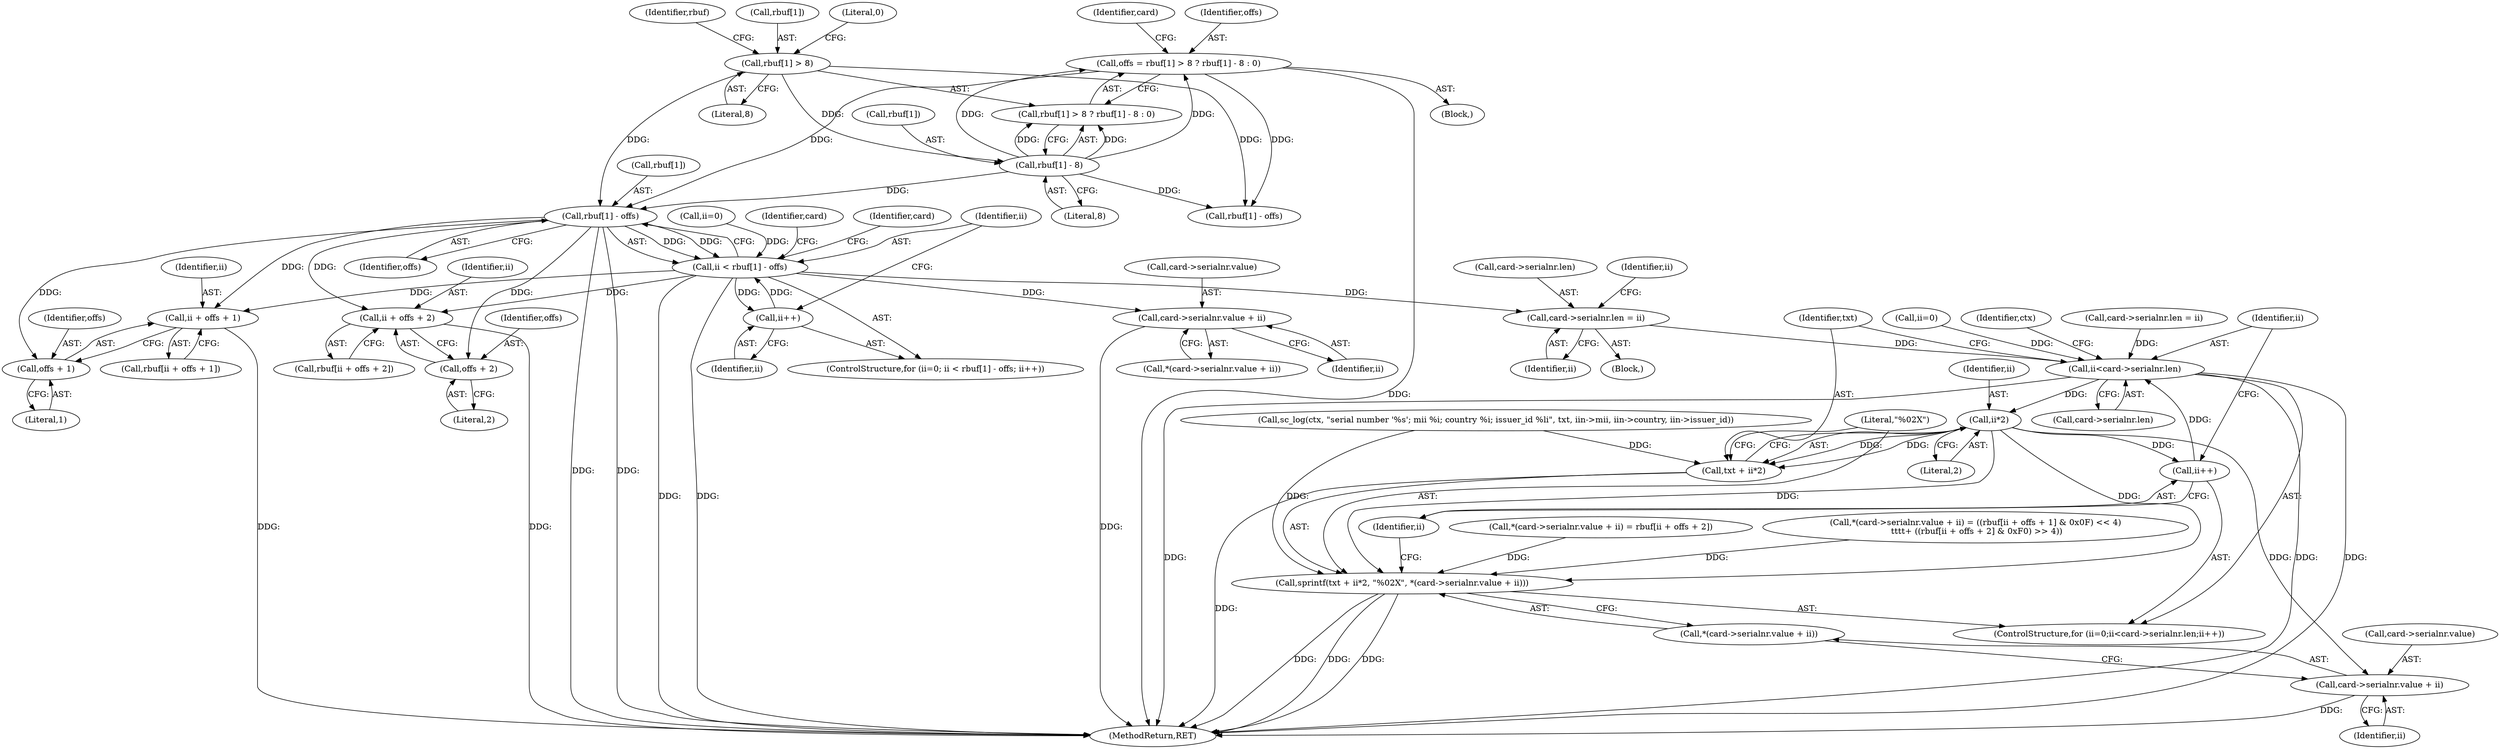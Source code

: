 digraph "1_OpenSC_8fe377e93b4b56060e5bbfb6f3142ceaeca744fa_10@array" {
"1000320" [label="(Call,rbuf[1] - offs)"];
"1000301" [label="(Call,rbuf[1] - 8)"];
"1000296" [label="(Call,rbuf[1] > 8)"];
"1000293" [label="(Call,offs = rbuf[1] > 8 ? rbuf[1] - 8 : 0)"];
"1000318" [label="(Call,ii < rbuf[1] - offs)"];
"1000325" [label="(Call,ii++)"];
"1000329" [label="(Call,card->serialnr.value + ii)"];
"1000341" [label="(Call,ii + offs + 1)"];
"1000352" [label="(Call,ii + offs + 2)"];
"1000359" [label="(Call,card->serialnr.len = ii)"];
"1000411" [label="(Call,ii<card->serialnr.len)"];
"1000423" [label="(Call,ii*2)"];
"1000418" [label="(Call,ii++)"];
"1000420" [label="(Call,sprintf(txt + ii*2, \"%02X\", *(card->serialnr.value + ii)))"];
"1000421" [label="(Call,txt + ii*2)"];
"1000428" [label="(Call,card->serialnr.value + ii)"];
"1000343" [label="(Call,offs + 1)"];
"1000354" [label="(Call,offs + 2)"];
"1000423" [label="(Call,ii*2)"];
"1000300" [label="(Literal,8)"];
"1000354" [label="(Call,offs + 2)"];
"1000324" [label="(Identifier,offs)"];
"1000374" [label="(Call,rbuf[1] - offs)"];
"1000397" [label="(Call,card->serialnr.len = ii)"];
"1000295" [label="(Call,rbuf[1] > 8 ? rbuf[1] - 8 : 0)"];
"1000352" [label="(Call,ii + offs + 2)"];
"1000342" [label="(Identifier,ii)"];
"1000302" [label="(Call,rbuf[1])"];
"1000422" [label="(Identifier,txt)"];
"1000326" [label="(Identifier,ii)"];
"1000424" [label="(Identifier,ii)"];
"1000365" [label="(Identifier,ii)"];
"1000320" [label="(Call,rbuf[1] - offs)"];
"1000294" [label="(Identifier,offs)"];
"1000315" [label="(Call,ii=0)"];
"1000303" [label="(Identifier,rbuf)"];
"1000413" [label="(Call,card->serialnr.len)"];
"1000425" [label="(Literal,2)"];
"1000328" [label="(Call,*(card->serialnr.value + ii))"];
"1000360" [label="(Call,card->serialnr.len)"];
"1000297" [label="(Call,rbuf[1])"];
"1000435" [label="(Call,sc_log(ctx, \"serial number '%s'; mii %i; country %i; issuer_id %li\", txt, iin->mii, iin->country, iin->issuer_id))"];
"1000296" [label="(Call,rbuf[1] > 8)"];
"1000339" [label="(Call,rbuf[ii + offs + 1])"];
"1000418" [label="(Call,ii++)"];
"1000314" [label="(ControlStructure,for (ii=0; ii < rbuf[1] - offs; ii++))"];
"1000407" [label="(ControlStructure,for (ii=0;ii<card->serialnr.len;ii++))"];
"1000330" [label="(Call,card->serialnr.value)"];
"1000464" [label="(MethodReturn,RET)"];
"1000329" [label="(Call,card->serialnr.value + ii)"];
"1000345" [label="(Literal,1)"];
"1000318" [label="(Call,ii < rbuf[1] - offs)"];
"1000412" [label="(Identifier,ii)"];
"1000310" [label="(Identifier,card)"];
"1000419" [label="(Identifier,ii)"];
"1000426" [label="(Literal,\"%02X\")"];
"1000427" [label="(Call,*(card->serialnr.value + ii))"];
"1000350" [label="(Call,rbuf[ii + offs + 2])"];
"1000305" [label="(Literal,8)"];
"1000429" [label="(Call,card->serialnr.value)"];
"1000411" [label="(Call,ii<card->serialnr.len)"];
"1000381" [label="(Call,*(card->serialnr.value + ii) = rbuf[ii + offs + 2])"];
"1000341" [label="(Call,ii + offs + 1)"];
"1000359" [label="(Call,card->serialnr.len = ii)"];
"1000344" [label="(Identifier,offs)"];
"1000301" [label="(Call,rbuf[1] - 8)"];
"1000428" [label="(Call,card->serialnr.value + ii)"];
"1000327" [label="(Call,*(card->serialnr.value + ii) = ((rbuf[ii + offs + 1] & 0x0F) << 4)\n \t\t\t\t+ ((rbuf[ii + offs + 2] & 0xF0) >> 4))"];
"1000343" [label="(Call,offs + 1)"];
"1000313" [label="(Block,)"];
"1000335" [label="(Identifier,ii)"];
"1000408" [label="(Call,ii=0)"];
"1000325" [label="(Call,ii++)"];
"1000355" [label="(Identifier,offs)"];
"1000105" [label="(Block,)"];
"1000321" [label="(Call,rbuf[1])"];
"1000319" [label="(Identifier,ii)"];
"1000409" [label="(Identifier,ii)"];
"1000436" [label="(Identifier,ctx)"];
"1000420" [label="(Call,sprintf(txt + ii*2, \"%02X\", *(card->serialnr.value + ii)))"];
"1000353" [label="(Identifier,ii)"];
"1000332" [label="(Identifier,card)"];
"1000356" [label="(Literal,2)"];
"1000434" [label="(Identifier,ii)"];
"1000306" [label="(Literal,0)"];
"1000421" [label="(Call,txt + ii*2)"];
"1000362" [label="(Identifier,card)"];
"1000293" [label="(Call,offs = rbuf[1] > 8 ? rbuf[1] - 8 : 0)"];
"1000320" -> "1000318"  [label="AST: "];
"1000320" -> "1000324"  [label="CFG: "];
"1000321" -> "1000320"  [label="AST: "];
"1000324" -> "1000320"  [label="AST: "];
"1000318" -> "1000320"  [label="CFG: "];
"1000320" -> "1000464"  [label="DDG: "];
"1000320" -> "1000464"  [label="DDG: "];
"1000320" -> "1000318"  [label="DDG: "];
"1000320" -> "1000318"  [label="DDG: "];
"1000301" -> "1000320"  [label="DDG: "];
"1000296" -> "1000320"  [label="DDG: "];
"1000293" -> "1000320"  [label="DDG: "];
"1000320" -> "1000341"  [label="DDG: "];
"1000320" -> "1000343"  [label="DDG: "];
"1000320" -> "1000352"  [label="DDG: "];
"1000320" -> "1000354"  [label="DDG: "];
"1000301" -> "1000295"  [label="AST: "];
"1000301" -> "1000305"  [label="CFG: "];
"1000302" -> "1000301"  [label="AST: "];
"1000305" -> "1000301"  [label="AST: "];
"1000295" -> "1000301"  [label="CFG: "];
"1000301" -> "1000293"  [label="DDG: "];
"1000301" -> "1000293"  [label="DDG: "];
"1000301" -> "1000295"  [label="DDG: "];
"1000301" -> "1000295"  [label="DDG: "];
"1000296" -> "1000301"  [label="DDG: "];
"1000301" -> "1000374"  [label="DDG: "];
"1000296" -> "1000295"  [label="AST: "];
"1000296" -> "1000300"  [label="CFG: "];
"1000297" -> "1000296"  [label="AST: "];
"1000300" -> "1000296"  [label="AST: "];
"1000303" -> "1000296"  [label="CFG: "];
"1000306" -> "1000296"  [label="CFG: "];
"1000296" -> "1000374"  [label="DDG: "];
"1000293" -> "1000105"  [label="AST: "];
"1000293" -> "1000295"  [label="CFG: "];
"1000294" -> "1000293"  [label="AST: "];
"1000295" -> "1000293"  [label="AST: "];
"1000310" -> "1000293"  [label="CFG: "];
"1000293" -> "1000464"  [label="DDG: "];
"1000293" -> "1000374"  [label="DDG: "];
"1000318" -> "1000314"  [label="AST: "];
"1000319" -> "1000318"  [label="AST: "];
"1000332" -> "1000318"  [label="CFG: "];
"1000362" -> "1000318"  [label="CFG: "];
"1000318" -> "1000464"  [label="DDG: "];
"1000318" -> "1000464"  [label="DDG: "];
"1000325" -> "1000318"  [label="DDG: "];
"1000315" -> "1000318"  [label="DDG: "];
"1000318" -> "1000325"  [label="DDG: "];
"1000318" -> "1000329"  [label="DDG: "];
"1000318" -> "1000341"  [label="DDG: "];
"1000318" -> "1000352"  [label="DDG: "];
"1000318" -> "1000359"  [label="DDG: "];
"1000325" -> "1000314"  [label="AST: "];
"1000325" -> "1000326"  [label="CFG: "];
"1000326" -> "1000325"  [label="AST: "];
"1000319" -> "1000325"  [label="CFG: "];
"1000329" -> "1000328"  [label="AST: "];
"1000329" -> "1000335"  [label="CFG: "];
"1000330" -> "1000329"  [label="AST: "];
"1000335" -> "1000329"  [label="AST: "];
"1000328" -> "1000329"  [label="CFG: "];
"1000329" -> "1000464"  [label="DDG: "];
"1000341" -> "1000339"  [label="AST: "];
"1000341" -> "1000343"  [label="CFG: "];
"1000342" -> "1000341"  [label="AST: "];
"1000343" -> "1000341"  [label="AST: "];
"1000339" -> "1000341"  [label="CFG: "];
"1000341" -> "1000464"  [label="DDG: "];
"1000352" -> "1000350"  [label="AST: "];
"1000352" -> "1000354"  [label="CFG: "];
"1000353" -> "1000352"  [label="AST: "];
"1000354" -> "1000352"  [label="AST: "];
"1000350" -> "1000352"  [label="CFG: "];
"1000352" -> "1000464"  [label="DDG: "];
"1000359" -> "1000313"  [label="AST: "];
"1000359" -> "1000365"  [label="CFG: "];
"1000360" -> "1000359"  [label="AST: "];
"1000365" -> "1000359"  [label="AST: "];
"1000409" -> "1000359"  [label="CFG: "];
"1000359" -> "1000411"  [label="DDG: "];
"1000411" -> "1000407"  [label="AST: "];
"1000411" -> "1000413"  [label="CFG: "];
"1000412" -> "1000411"  [label="AST: "];
"1000413" -> "1000411"  [label="AST: "];
"1000422" -> "1000411"  [label="CFG: "];
"1000436" -> "1000411"  [label="CFG: "];
"1000411" -> "1000464"  [label="DDG: "];
"1000411" -> "1000464"  [label="DDG: "];
"1000411" -> "1000464"  [label="DDG: "];
"1000408" -> "1000411"  [label="DDG: "];
"1000418" -> "1000411"  [label="DDG: "];
"1000397" -> "1000411"  [label="DDG: "];
"1000411" -> "1000423"  [label="DDG: "];
"1000423" -> "1000421"  [label="AST: "];
"1000423" -> "1000425"  [label="CFG: "];
"1000424" -> "1000423"  [label="AST: "];
"1000425" -> "1000423"  [label="AST: "];
"1000421" -> "1000423"  [label="CFG: "];
"1000423" -> "1000418"  [label="DDG: "];
"1000423" -> "1000420"  [label="DDG: "];
"1000423" -> "1000420"  [label="DDG: "];
"1000423" -> "1000421"  [label="DDG: "];
"1000423" -> "1000421"  [label="DDG: "];
"1000423" -> "1000428"  [label="DDG: "];
"1000418" -> "1000407"  [label="AST: "];
"1000418" -> "1000419"  [label="CFG: "];
"1000419" -> "1000418"  [label="AST: "];
"1000412" -> "1000418"  [label="CFG: "];
"1000420" -> "1000407"  [label="AST: "];
"1000420" -> "1000427"  [label="CFG: "];
"1000421" -> "1000420"  [label="AST: "];
"1000426" -> "1000420"  [label="AST: "];
"1000427" -> "1000420"  [label="AST: "];
"1000419" -> "1000420"  [label="CFG: "];
"1000420" -> "1000464"  [label="DDG: "];
"1000420" -> "1000464"  [label="DDG: "];
"1000420" -> "1000464"  [label="DDG: "];
"1000435" -> "1000420"  [label="DDG: "];
"1000327" -> "1000420"  [label="DDG: "];
"1000381" -> "1000420"  [label="DDG: "];
"1000422" -> "1000421"  [label="AST: "];
"1000426" -> "1000421"  [label="CFG: "];
"1000421" -> "1000464"  [label="DDG: "];
"1000435" -> "1000421"  [label="DDG: "];
"1000428" -> "1000427"  [label="AST: "];
"1000428" -> "1000434"  [label="CFG: "];
"1000429" -> "1000428"  [label="AST: "];
"1000434" -> "1000428"  [label="AST: "];
"1000427" -> "1000428"  [label="CFG: "];
"1000428" -> "1000464"  [label="DDG: "];
"1000343" -> "1000345"  [label="CFG: "];
"1000344" -> "1000343"  [label="AST: "];
"1000345" -> "1000343"  [label="AST: "];
"1000354" -> "1000356"  [label="CFG: "];
"1000355" -> "1000354"  [label="AST: "];
"1000356" -> "1000354"  [label="AST: "];
}

